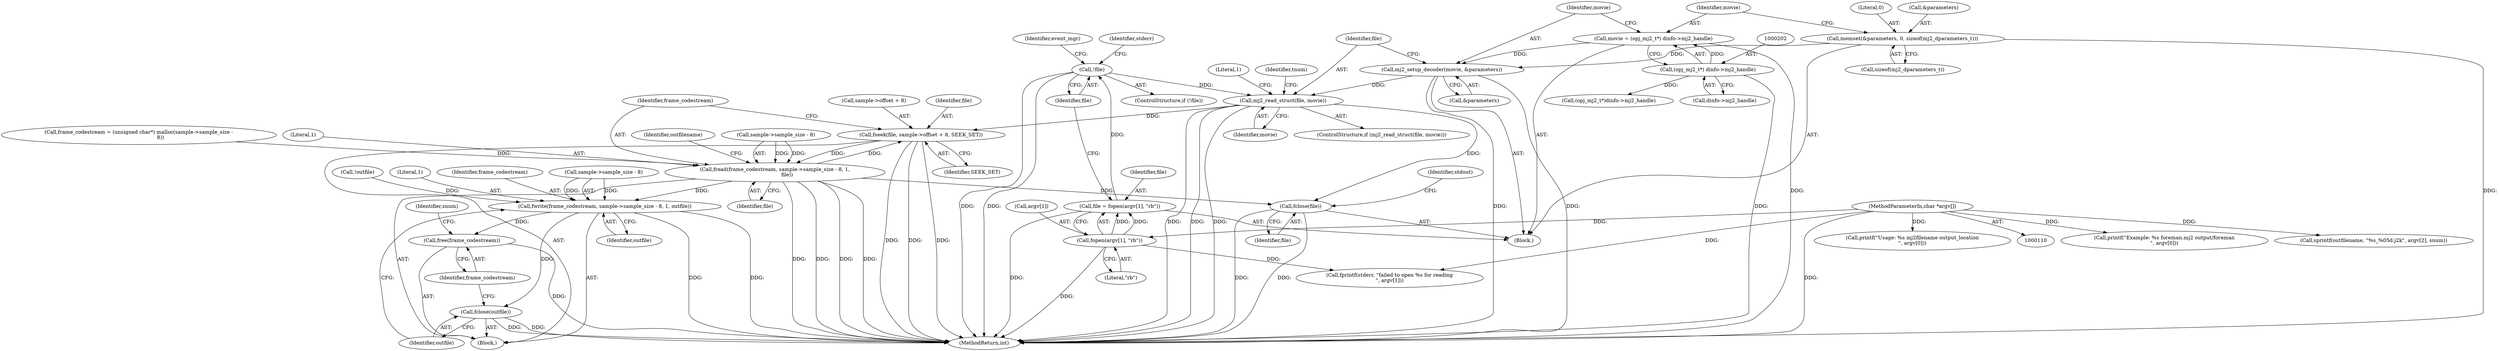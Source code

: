 digraph "0_openjpeg_6d8c0c06ee32dc03ba80acd48334e98728e56cf5@API" {
"1000211" [label="(Call,mj2_read_struct(file, movie))"];
"1000151" [label="(Call,!file)"];
"1000143" [label="(Call,file = fopen(argv[1], \"rb\"))"];
"1000145" [label="(Call,fopen(argv[1], \"rb\"))"];
"1000112" [label="(MethodParameterIn,char *argv[])"];
"1000206" [label="(Call,mj2_setup_decoder(movie, &parameters))"];
"1000199" [label="(Call,movie = (opj_mj2_t*) dinfo->mj2_handle)"];
"1000201" [label="(Call,(opj_mj2_t*) dinfo->mj2_handle)"];
"1000193" [label="(Call,memset(&parameters, 0, sizeof(mj2_dparameters_t)))"];
"1000277" [label="(Call,fseek(file, sample->offset + 8, SEEK_SET))"];
"1000285" [label="(Call,fread(frame_codestream, sample->sample_size - 8, 1,\n               file))"];
"1000316" [label="(Call,fwrite(frame_codestream, sample->sample_size - 8, 1, outfile))"];
"1000325" [label="(Call,fclose(outfile))"];
"1000327" [label="(Call,free(frame_codestream))"];
"1000329" [label="(Call,fclose(file))"];
"1000197" [label="(Call,sizeof(mj2_dparameters_t))"];
"1000164" [label="(Identifier,event_mgr)"];
"1000257" [label="(Identifier,snum)"];
"1000210" [label="(ControlStructure,if (mj2_read_struct(file, movie)))"];
"1000149" [label="(Literal,\"rb\")"];
"1000284" [label="(Identifier,SEEK_SET)"];
"1000327" [label="(Call,free(frame_codestream))"];
"1000155" [label="(Identifier,stderr)"];
"1000203" [label="(Call,dinfo->mj2_handle)"];
"1000258" [label="(Block,)"];
"1000286" [label="(Identifier,frame_codestream)"];
"1000201" [label="(Call,(opj_mj2_t*) dinfo->mj2_handle)"];
"1000193" [label="(Call,memset(&parameters, 0, sizeof(mj2_dparameters_t)))"];
"1000328" [label="(Identifier,frame_codestream)"];
"1000216" [label="(Literal,1)"];
"1000194" [label="(Call,&parameters)"];
"1000218" [label="(Identifier,tnum)"];
"1000316" [label="(Call,fwrite(frame_codestream, sample->sample_size - 8, 1, outfile))"];
"1000323" [label="(Literal,1)"];
"1000146" [label="(Call,argv[1])"];
"1000339" [label="(Call,(opj_mj2_t*)dinfo->mj2_handle)"];
"1000326" [label="(Identifier,outfile)"];
"1000150" [label="(ControlStructure,if (!file))"];
"1000144" [label="(Identifier,file)"];
"1000136" [label="(Call,printf(\"Example: %s foreman.mj2 output/foreman\n\", argv[0]))"];
"1000112" [label="(MethodParameterIn,char *argv[])"];
"1000279" [label="(Call,sample->offset + 8)"];
"1000145" [label="(Call,fopen(argv[1], \"rb\"))"];
"1000293" [label="(Identifier,file)"];
"1000287" [label="(Call,sample->sample_size - 8)"];
"1000267" [label="(Call,frame_codestream = (unsigned char*) malloc(sample->sample_size -\n                           8))"];
"1000200" [label="(Identifier,movie)"];
"1000346" [label="(MethodReturn,int)"];
"1000152" [label="(Identifier,file)"];
"1000317" [label="(Identifier,frame_codestream)"];
"1000154" [label="(Call,fprintf(stderr, \"failed to open %s for reading\n\", argv[1]))"];
"1000207" [label="(Identifier,movie)"];
"1000151" [label="(Call,!file)"];
"1000277" [label="(Call,fseek(file, sample->offset + 8, SEEK_SET))"];
"1000330" [label="(Identifier,file)"];
"1000292" [label="(Literal,1)"];
"1000295" [label="(Identifier,outfilename)"];
"1000199" [label="(Call,movie = (opj_mj2_t*) dinfo->mj2_handle)"];
"1000211" [label="(Call,mj2_read_struct(file, movie))"];
"1000113" [label="(Block,)"];
"1000324" [label="(Identifier,outfile)"];
"1000325" [label="(Call,fclose(outfile))"];
"1000318" [label="(Call,sample->sample_size - 8)"];
"1000278" [label="(Identifier,file)"];
"1000307" [label="(Call,!outfile)"];
"1000206" [label="(Call,mj2_setup_decoder(movie, &parameters))"];
"1000332" [label="(Identifier,stdout)"];
"1000143" [label="(Call,file = fopen(argv[1], \"rb\"))"];
"1000329" [label="(Call,fclose(file))"];
"1000294" [label="(Call,sprintf(outfilename, \"%s_%05d.j2k\", argv[2], snum))"];
"1000208" [label="(Call,&parameters)"];
"1000285" [label="(Call,fread(frame_codestream, sample->sample_size - 8, 1,\n               file))"];
"1000213" [label="(Identifier,movie)"];
"1000131" [label="(Call,printf(\"Usage: %s mj2filename output_location\n\", argv[0]))"];
"1000212" [label="(Identifier,file)"];
"1000196" [label="(Literal,0)"];
"1000211" -> "1000210"  [label="AST: "];
"1000211" -> "1000213"  [label="CFG: "];
"1000212" -> "1000211"  [label="AST: "];
"1000213" -> "1000211"  [label="AST: "];
"1000216" -> "1000211"  [label="CFG: "];
"1000218" -> "1000211"  [label="CFG: "];
"1000211" -> "1000346"  [label="DDG: "];
"1000211" -> "1000346"  [label="DDG: "];
"1000211" -> "1000346"  [label="DDG: "];
"1000151" -> "1000211"  [label="DDG: "];
"1000206" -> "1000211"  [label="DDG: "];
"1000211" -> "1000277"  [label="DDG: "];
"1000211" -> "1000329"  [label="DDG: "];
"1000151" -> "1000150"  [label="AST: "];
"1000151" -> "1000152"  [label="CFG: "];
"1000152" -> "1000151"  [label="AST: "];
"1000155" -> "1000151"  [label="CFG: "];
"1000164" -> "1000151"  [label="CFG: "];
"1000151" -> "1000346"  [label="DDG: "];
"1000151" -> "1000346"  [label="DDG: "];
"1000143" -> "1000151"  [label="DDG: "];
"1000143" -> "1000113"  [label="AST: "];
"1000143" -> "1000145"  [label="CFG: "];
"1000144" -> "1000143"  [label="AST: "];
"1000145" -> "1000143"  [label="AST: "];
"1000152" -> "1000143"  [label="CFG: "];
"1000143" -> "1000346"  [label="DDG: "];
"1000145" -> "1000143"  [label="DDG: "];
"1000145" -> "1000143"  [label="DDG: "];
"1000145" -> "1000149"  [label="CFG: "];
"1000146" -> "1000145"  [label="AST: "];
"1000149" -> "1000145"  [label="AST: "];
"1000145" -> "1000346"  [label="DDG: "];
"1000112" -> "1000145"  [label="DDG: "];
"1000145" -> "1000154"  [label="DDG: "];
"1000112" -> "1000110"  [label="AST: "];
"1000112" -> "1000346"  [label="DDG: "];
"1000112" -> "1000131"  [label="DDG: "];
"1000112" -> "1000136"  [label="DDG: "];
"1000112" -> "1000154"  [label="DDG: "];
"1000112" -> "1000294"  [label="DDG: "];
"1000206" -> "1000113"  [label="AST: "];
"1000206" -> "1000208"  [label="CFG: "];
"1000207" -> "1000206"  [label="AST: "];
"1000208" -> "1000206"  [label="AST: "];
"1000212" -> "1000206"  [label="CFG: "];
"1000206" -> "1000346"  [label="DDG: "];
"1000206" -> "1000346"  [label="DDG: "];
"1000199" -> "1000206"  [label="DDG: "];
"1000193" -> "1000206"  [label="DDG: "];
"1000199" -> "1000113"  [label="AST: "];
"1000199" -> "1000201"  [label="CFG: "];
"1000200" -> "1000199"  [label="AST: "];
"1000201" -> "1000199"  [label="AST: "];
"1000207" -> "1000199"  [label="CFG: "];
"1000199" -> "1000346"  [label="DDG: "];
"1000201" -> "1000199"  [label="DDG: "];
"1000201" -> "1000203"  [label="CFG: "];
"1000202" -> "1000201"  [label="AST: "];
"1000203" -> "1000201"  [label="AST: "];
"1000201" -> "1000346"  [label="DDG: "];
"1000201" -> "1000339"  [label="DDG: "];
"1000193" -> "1000113"  [label="AST: "];
"1000193" -> "1000197"  [label="CFG: "];
"1000194" -> "1000193"  [label="AST: "];
"1000196" -> "1000193"  [label="AST: "];
"1000197" -> "1000193"  [label="AST: "];
"1000200" -> "1000193"  [label="CFG: "];
"1000193" -> "1000346"  [label="DDG: "];
"1000277" -> "1000258"  [label="AST: "];
"1000277" -> "1000284"  [label="CFG: "];
"1000278" -> "1000277"  [label="AST: "];
"1000279" -> "1000277"  [label="AST: "];
"1000284" -> "1000277"  [label="AST: "];
"1000286" -> "1000277"  [label="CFG: "];
"1000277" -> "1000346"  [label="DDG: "];
"1000277" -> "1000346"  [label="DDG: "];
"1000277" -> "1000346"  [label="DDG: "];
"1000285" -> "1000277"  [label="DDG: "];
"1000277" -> "1000285"  [label="DDG: "];
"1000285" -> "1000258"  [label="AST: "];
"1000285" -> "1000293"  [label="CFG: "];
"1000286" -> "1000285"  [label="AST: "];
"1000287" -> "1000285"  [label="AST: "];
"1000292" -> "1000285"  [label="AST: "];
"1000293" -> "1000285"  [label="AST: "];
"1000295" -> "1000285"  [label="CFG: "];
"1000285" -> "1000346"  [label="DDG: "];
"1000285" -> "1000346"  [label="DDG: "];
"1000285" -> "1000346"  [label="DDG: "];
"1000285" -> "1000346"  [label="DDG: "];
"1000267" -> "1000285"  [label="DDG: "];
"1000287" -> "1000285"  [label="DDG: "];
"1000287" -> "1000285"  [label="DDG: "];
"1000285" -> "1000316"  [label="DDG: "];
"1000285" -> "1000329"  [label="DDG: "];
"1000316" -> "1000258"  [label="AST: "];
"1000316" -> "1000324"  [label="CFG: "];
"1000317" -> "1000316"  [label="AST: "];
"1000318" -> "1000316"  [label="AST: "];
"1000323" -> "1000316"  [label="AST: "];
"1000324" -> "1000316"  [label="AST: "];
"1000326" -> "1000316"  [label="CFG: "];
"1000316" -> "1000346"  [label="DDG: "];
"1000316" -> "1000346"  [label="DDG: "];
"1000318" -> "1000316"  [label="DDG: "];
"1000318" -> "1000316"  [label="DDG: "];
"1000307" -> "1000316"  [label="DDG: "];
"1000316" -> "1000325"  [label="DDG: "];
"1000316" -> "1000327"  [label="DDG: "];
"1000325" -> "1000258"  [label="AST: "];
"1000325" -> "1000326"  [label="CFG: "];
"1000326" -> "1000325"  [label="AST: "];
"1000328" -> "1000325"  [label="CFG: "];
"1000325" -> "1000346"  [label="DDG: "];
"1000325" -> "1000346"  [label="DDG: "];
"1000327" -> "1000258"  [label="AST: "];
"1000327" -> "1000328"  [label="CFG: "];
"1000328" -> "1000327"  [label="AST: "];
"1000257" -> "1000327"  [label="CFG: "];
"1000327" -> "1000346"  [label="DDG: "];
"1000329" -> "1000113"  [label="AST: "];
"1000329" -> "1000330"  [label="CFG: "];
"1000330" -> "1000329"  [label="AST: "];
"1000332" -> "1000329"  [label="CFG: "];
"1000329" -> "1000346"  [label="DDG: "];
"1000329" -> "1000346"  [label="DDG: "];
}
